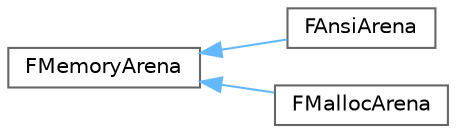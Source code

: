 digraph "Graphical Class Hierarchy"
{
 // INTERACTIVE_SVG=YES
 // LATEX_PDF_SIZE
  bgcolor="transparent";
  edge [fontname=Helvetica,fontsize=10,labelfontname=Helvetica,labelfontsize=10];
  node [fontname=Helvetica,fontsize=10,shape=box,height=0.2,width=0.4];
  rankdir="LR";
  Node0 [id="Node000000",label="FMemoryArena",height=0.2,width=0.4,color="grey40", fillcolor="white", style="filled",URL="$d8/da8/classFMemoryArena.html",tooltip="Memory arena interface."];
  Node0 -> Node1 [id="edge4357_Node000000_Node000001",dir="back",color="steelblue1",style="solid",tooltip=" "];
  Node1 [id="Node000001",label="FAnsiArena",height=0.2,width=0.4,color="grey40", fillcolor="white", style="filled",URL="$d1/d84/classFAnsiArena.html",tooltip="CRT heap allocator."];
  Node0 -> Node2 [id="edge4358_Node000000_Node000002",dir="back",color="steelblue1",style="solid",tooltip=" "];
  Node2 [id="Node000002",label="FMallocArena",height=0.2,width=0.4,color="grey40", fillcolor="white", style="filled",URL="$d2/dd0/classFMallocArena.html",tooltip="Heap arena."];
}
